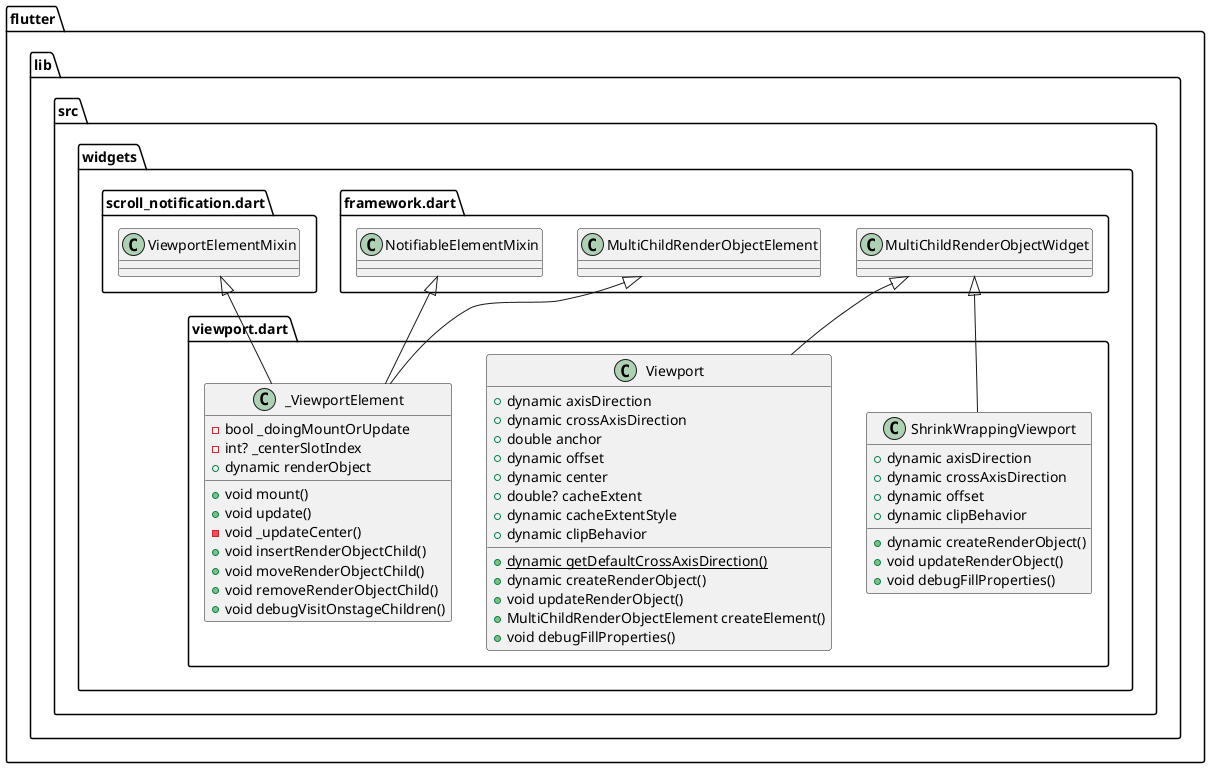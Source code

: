 @startuml
set namespaceSeparator ::

class "flutter::lib::src::widgets::viewport.dart::Viewport" {
  +dynamic axisDirection
  +dynamic crossAxisDirection
  +double anchor
  +dynamic offset
  +dynamic center
  +double? cacheExtent
  +dynamic cacheExtentStyle
  +dynamic clipBehavior
  {static} +dynamic getDefaultCrossAxisDirection()
  +dynamic createRenderObject()
  +void updateRenderObject()
  +MultiChildRenderObjectElement createElement()
  +void debugFillProperties()
}

"flutter::lib::src::widgets::framework.dart::MultiChildRenderObjectWidget" <|-- "flutter::lib::src::widgets::viewport.dart::Viewport"

class "flutter::lib::src::widgets::viewport.dart::_ViewportElement" {
  -bool _doingMountOrUpdate
  -int? _centerSlotIndex
  +dynamic renderObject
  +void mount()
  +void update()
  -void _updateCenter()
  +void insertRenderObjectChild()
  +void moveRenderObjectChild()
  +void removeRenderObjectChild()
  +void debugVisitOnstageChildren()
}

"flutter::lib::src::widgets::framework.dart::MultiChildRenderObjectElement" <|-- "flutter::lib::src::widgets::viewport.dart::_ViewportElement"
"flutter::lib::src::widgets::framework.dart::NotifiableElementMixin" <|-- "flutter::lib::src::widgets::viewport.dart::_ViewportElement"
"flutter::lib::src::widgets::scroll_notification.dart::ViewportElementMixin" <|-- "flutter::lib::src::widgets::viewport.dart::_ViewportElement"

class "flutter::lib::src::widgets::viewport.dart::ShrinkWrappingViewport" {
  +dynamic axisDirection
  +dynamic crossAxisDirection
  +dynamic offset
  +dynamic clipBehavior
  +dynamic createRenderObject()
  +void updateRenderObject()
  +void debugFillProperties()
}

"flutter::lib::src::widgets::framework.dart::MultiChildRenderObjectWidget" <|-- "flutter::lib::src::widgets::viewport.dart::ShrinkWrappingViewport"


@enduml